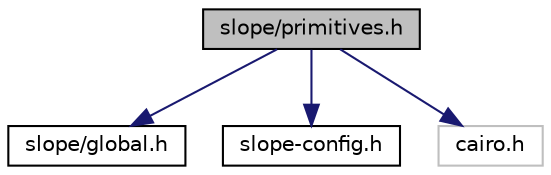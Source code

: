 digraph "slope/primitives.h"
{
  edge [fontname="Helvetica",fontsize="10",labelfontname="Helvetica",labelfontsize="10"];
  node [fontname="Helvetica",fontsize="10",shape=record];
  Node1 [label="slope/primitives.h",height=0.2,width=0.4,color="black", fillcolor="grey75", style="filled", fontcolor="black"];
  Node1 -> Node2 [color="midnightblue",fontsize="10",style="solid",fontname="Helvetica"];
  Node2 [label="slope/global.h",height=0.2,width=0.4,color="black", fillcolor="white", style="filled",URL="$global_8h_source.html"];
  Node1 -> Node3 [color="midnightblue",fontsize="10",style="solid",fontname="Helvetica"];
  Node3 [label="slope-config.h",height=0.2,width=0.4,color="black", fillcolor="white", style="filled",URL="$slope-config_8h_source.html"];
  Node1 -> Node4 [color="midnightblue",fontsize="10",style="solid",fontname="Helvetica"];
  Node4 [label="cairo.h",height=0.2,width=0.4,color="grey75", fillcolor="white", style="filled"];
}
